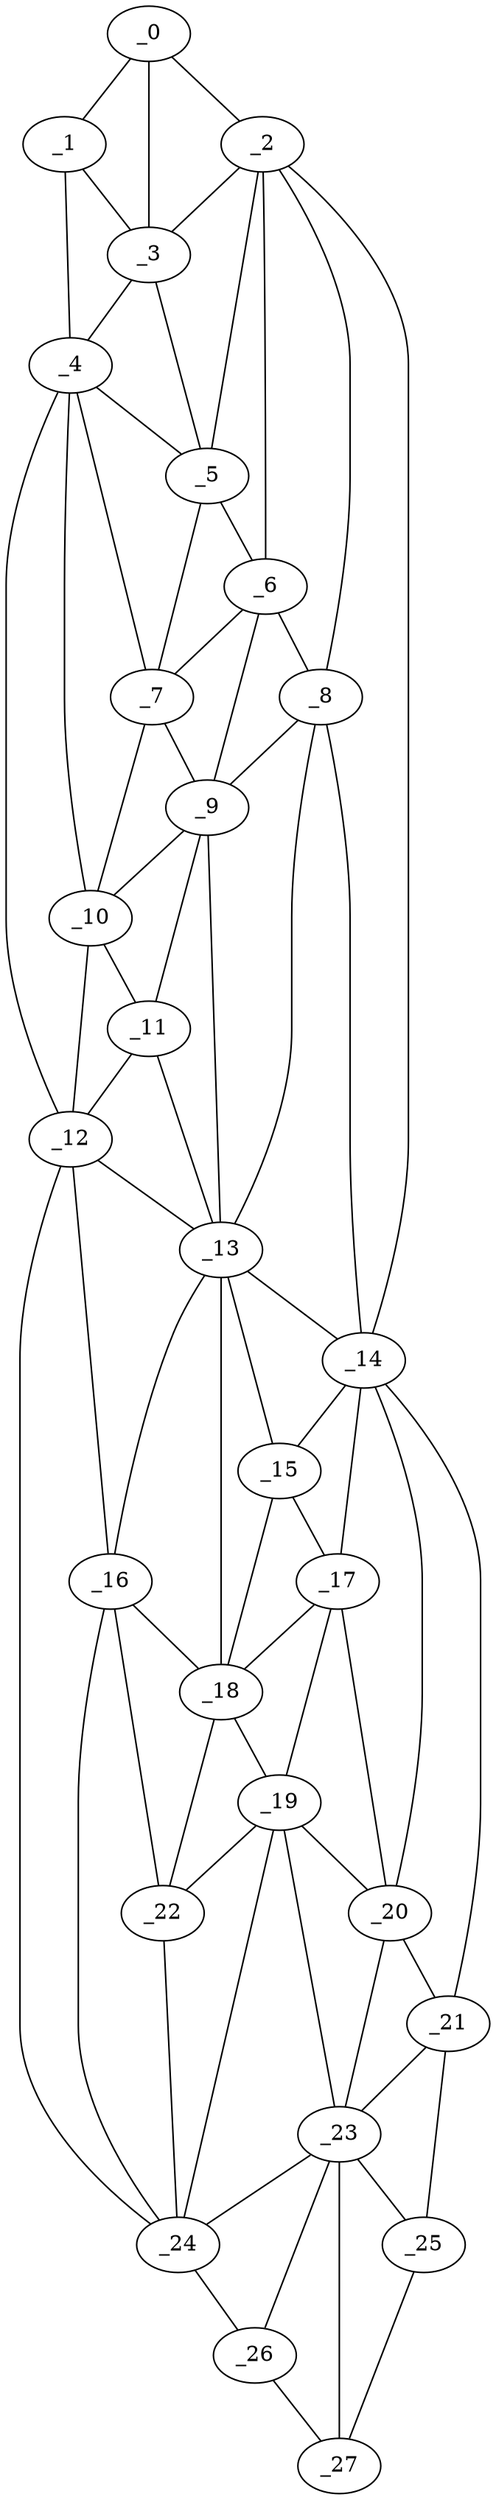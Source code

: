 graph "obj69__210.gxl" {
	_0	 [x=4,
		y=66];
	_1	 [x=6,
		y=51];
	_0 -- _1	 [valence=1];
	_2	 [x=13,
		y=69];
	_0 -- _2	 [valence=1];
	_3	 [x=14,
		y=60];
	_0 -- _3	 [valence=2];
	_1 -- _3	 [valence=2];
	_4	 [x=23,
		y=39];
	_1 -- _4	 [valence=1];
	_2 -- _3	 [valence=2];
	_5	 [x=25,
		y=59];
	_2 -- _5	 [valence=2];
	_6	 [x=32,
		y=63];
	_2 -- _6	 [valence=2];
	_8	 [x=35,
		y=74];
	_2 -- _8	 [valence=1];
	_14	 [x=72,
		y=83];
	_2 -- _14	 [valence=1];
	_3 -- _4	 [valence=2];
	_3 -- _5	 [valence=1];
	_4 -- _5	 [valence=2];
	_7	 [x=35,
		y=56];
	_4 -- _7	 [valence=1];
	_10	 [x=48,
		y=44];
	_4 -- _10	 [valence=1];
	_12	 [x=66,
		y=44];
	_4 -- _12	 [valence=1];
	_5 -- _6	 [valence=2];
	_5 -- _7	 [valence=2];
	_6 -- _7	 [valence=2];
	_6 -- _8	 [valence=1];
	_9	 [x=47,
		y=58];
	_6 -- _9	 [valence=2];
	_7 -- _9	 [valence=2];
	_7 -- _10	 [valence=2];
	_8 -- _9	 [valence=2];
	_13	 [x=67,
		y=62];
	_8 -- _13	 [valence=1];
	_8 -- _14	 [valence=2];
	_9 -- _10	 [valence=2];
	_11	 [x=55,
		y=53];
	_9 -- _11	 [valence=2];
	_9 -- _13	 [valence=2];
	_10 -- _11	 [valence=2];
	_10 -- _12	 [valence=2];
	_11 -- _12	 [valence=2];
	_11 -- _13	 [valence=2];
	_12 -- _13	 [valence=1];
	_16	 [x=84,
		y=52];
	_12 -- _16	 [valence=2];
	_24	 [x=107,
		y=60];
	_12 -- _24	 [valence=1];
	_13 -- _14	 [valence=1];
	_15	 [x=74,
		y=75];
	_13 -- _15	 [valence=2];
	_13 -- _16	 [valence=2];
	_18	 [x=85,
		y=61];
	_13 -- _18	 [valence=1];
	_14 -- _15	 [valence=1];
	_17	 [x=84,
		y=72];
	_14 -- _17	 [valence=2];
	_20	 [x=94,
		y=79];
	_14 -- _20	 [valence=1];
	_21	 [x=95,
		y=87];
	_14 -- _21	 [valence=1];
	_15 -- _17	 [valence=2];
	_15 -- _18	 [valence=1];
	_16 -- _18	 [valence=2];
	_22	 [x=99,
		y=60];
	_16 -- _22	 [valence=1];
	_16 -- _24	 [valence=2];
	_17 -- _18	 [valence=2];
	_19	 [x=94,
		y=69];
	_17 -- _19	 [valence=1];
	_17 -- _20	 [valence=2];
	_18 -- _19	 [valence=2];
	_18 -- _22	 [valence=2];
	_19 -- _20	 [valence=2];
	_19 -- _22	 [valence=1];
	_23	 [x=103,
		y=79];
	_19 -- _23	 [valence=1];
	_19 -- _24	 [valence=1];
	_20 -- _21	 [valence=2];
	_20 -- _23	 [valence=2];
	_21 -- _23	 [valence=1];
	_25	 [x=110,
		y=87];
	_21 -- _25	 [valence=1];
	_22 -- _24	 [valence=2];
	_23 -- _24	 [valence=1];
	_23 -- _25	 [valence=2];
	_26	 [x=124,
		y=68];
	_23 -- _26	 [valence=2];
	_27	 [x=126,
		y=77];
	_23 -- _27	 [valence=2];
	_24 -- _26	 [valence=1];
	_25 -- _27	 [valence=1];
	_26 -- _27	 [valence=1];
}
